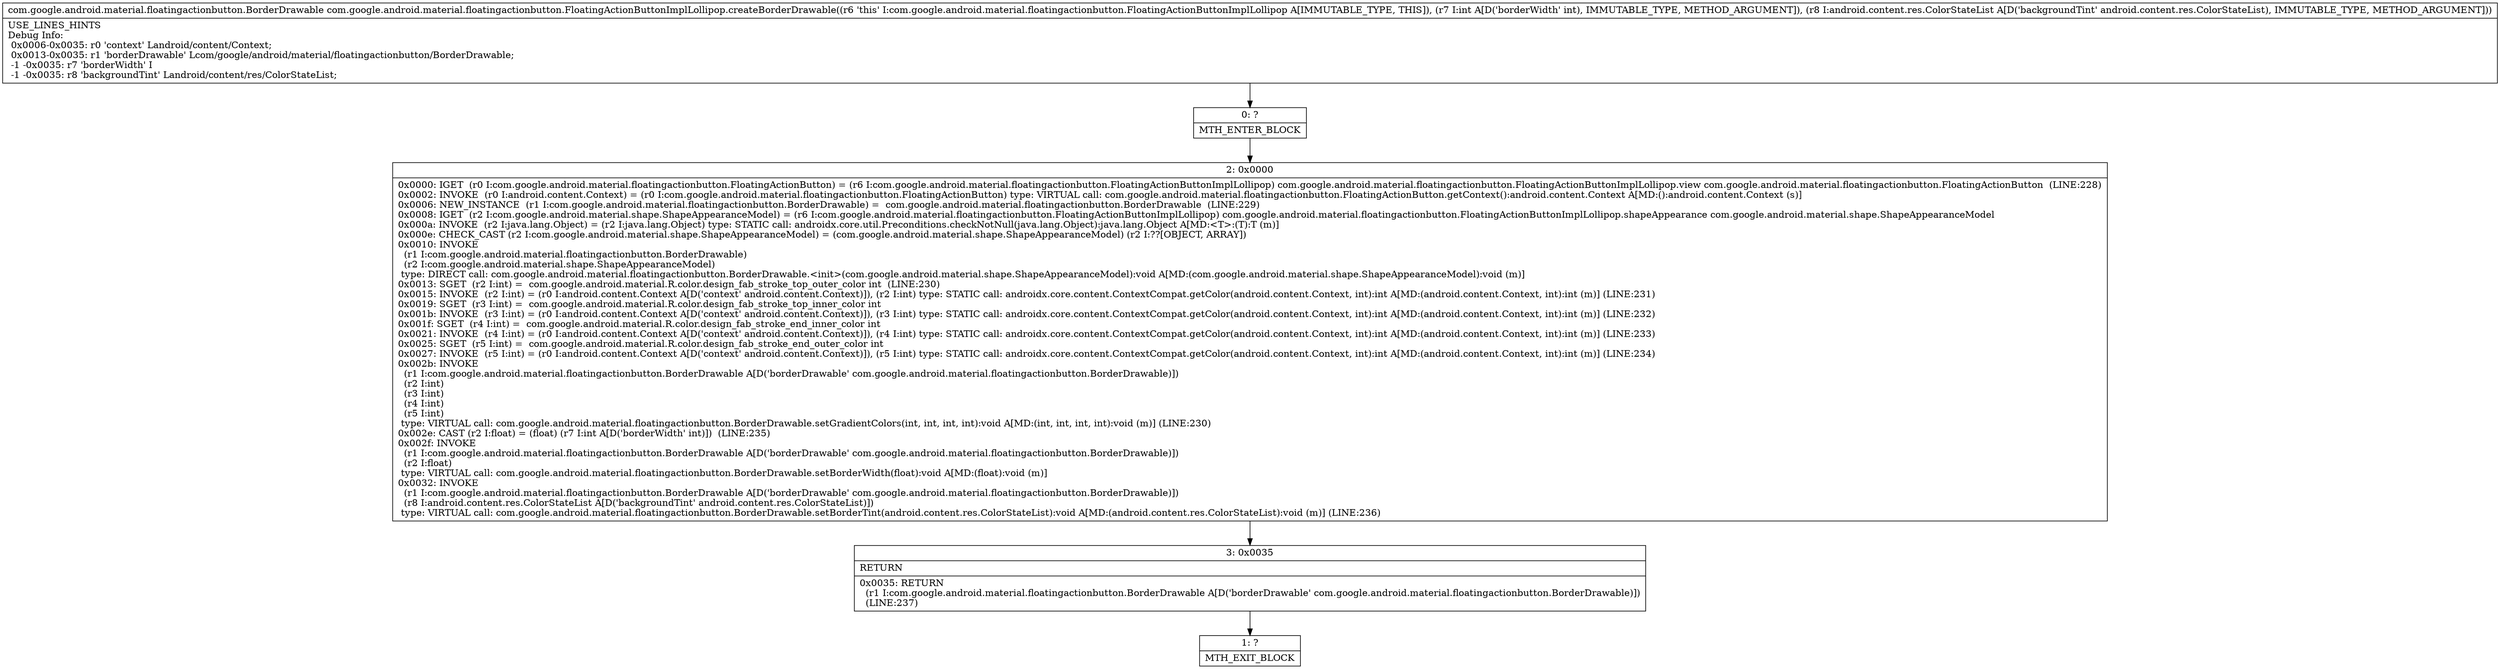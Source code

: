 digraph "CFG forcom.google.android.material.floatingactionbutton.FloatingActionButtonImplLollipop.createBorderDrawable(ILandroid\/content\/res\/ColorStateList;)Lcom\/google\/android\/material\/floatingactionbutton\/BorderDrawable;" {
Node_0 [shape=record,label="{0\:\ ?|MTH_ENTER_BLOCK\l}"];
Node_2 [shape=record,label="{2\:\ 0x0000|0x0000: IGET  (r0 I:com.google.android.material.floatingactionbutton.FloatingActionButton) = (r6 I:com.google.android.material.floatingactionbutton.FloatingActionButtonImplLollipop) com.google.android.material.floatingactionbutton.FloatingActionButtonImplLollipop.view com.google.android.material.floatingactionbutton.FloatingActionButton  (LINE:228)\l0x0002: INVOKE  (r0 I:android.content.Context) = (r0 I:com.google.android.material.floatingactionbutton.FloatingActionButton) type: VIRTUAL call: com.google.android.material.floatingactionbutton.FloatingActionButton.getContext():android.content.Context A[MD:():android.content.Context (s)]\l0x0006: NEW_INSTANCE  (r1 I:com.google.android.material.floatingactionbutton.BorderDrawable) =  com.google.android.material.floatingactionbutton.BorderDrawable  (LINE:229)\l0x0008: IGET  (r2 I:com.google.android.material.shape.ShapeAppearanceModel) = (r6 I:com.google.android.material.floatingactionbutton.FloatingActionButtonImplLollipop) com.google.android.material.floatingactionbutton.FloatingActionButtonImplLollipop.shapeAppearance com.google.android.material.shape.ShapeAppearanceModel \l0x000a: INVOKE  (r2 I:java.lang.Object) = (r2 I:java.lang.Object) type: STATIC call: androidx.core.util.Preconditions.checkNotNull(java.lang.Object):java.lang.Object A[MD:\<T\>:(T):T (m)]\l0x000e: CHECK_CAST (r2 I:com.google.android.material.shape.ShapeAppearanceModel) = (com.google.android.material.shape.ShapeAppearanceModel) (r2 I:??[OBJECT, ARRAY]) \l0x0010: INVOKE  \l  (r1 I:com.google.android.material.floatingactionbutton.BorderDrawable)\l  (r2 I:com.google.android.material.shape.ShapeAppearanceModel)\l type: DIRECT call: com.google.android.material.floatingactionbutton.BorderDrawable.\<init\>(com.google.android.material.shape.ShapeAppearanceModel):void A[MD:(com.google.android.material.shape.ShapeAppearanceModel):void (m)]\l0x0013: SGET  (r2 I:int) =  com.google.android.material.R.color.design_fab_stroke_top_outer_color int  (LINE:230)\l0x0015: INVOKE  (r2 I:int) = (r0 I:android.content.Context A[D('context' android.content.Context)]), (r2 I:int) type: STATIC call: androidx.core.content.ContextCompat.getColor(android.content.Context, int):int A[MD:(android.content.Context, int):int (m)] (LINE:231)\l0x0019: SGET  (r3 I:int) =  com.google.android.material.R.color.design_fab_stroke_top_inner_color int \l0x001b: INVOKE  (r3 I:int) = (r0 I:android.content.Context A[D('context' android.content.Context)]), (r3 I:int) type: STATIC call: androidx.core.content.ContextCompat.getColor(android.content.Context, int):int A[MD:(android.content.Context, int):int (m)] (LINE:232)\l0x001f: SGET  (r4 I:int) =  com.google.android.material.R.color.design_fab_stroke_end_inner_color int \l0x0021: INVOKE  (r4 I:int) = (r0 I:android.content.Context A[D('context' android.content.Context)]), (r4 I:int) type: STATIC call: androidx.core.content.ContextCompat.getColor(android.content.Context, int):int A[MD:(android.content.Context, int):int (m)] (LINE:233)\l0x0025: SGET  (r5 I:int) =  com.google.android.material.R.color.design_fab_stroke_end_outer_color int \l0x0027: INVOKE  (r5 I:int) = (r0 I:android.content.Context A[D('context' android.content.Context)]), (r5 I:int) type: STATIC call: androidx.core.content.ContextCompat.getColor(android.content.Context, int):int A[MD:(android.content.Context, int):int (m)] (LINE:234)\l0x002b: INVOKE  \l  (r1 I:com.google.android.material.floatingactionbutton.BorderDrawable A[D('borderDrawable' com.google.android.material.floatingactionbutton.BorderDrawable)])\l  (r2 I:int)\l  (r3 I:int)\l  (r4 I:int)\l  (r5 I:int)\l type: VIRTUAL call: com.google.android.material.floatingactionbutton.BorderDrawable.setGradientColors(int, int, int, int):void A[MD:(int, int, int, int):void (m)] (LINE:230)\l0x002e: CAST (r2 I:float) = (float) (r7 I:int A[D('borderWidth' int)])  (LINE:235)\l0x002f: INVOKE  \l  (r1 I:com.google.android.material.floatingactionbutton.BorderDrawable A[D('borderDrawable' com.google.android.material.floatingactionbutton.BorderDrawable)])\l  (r2 I:float)\l type: VIRTUAL call: com.google.android.material.floatingactionbutton.BorderDrawable.setBorderWidth(float):void A[MD:(float):void (m)]\l0x0032: INVOKE  \l  (r1 I:com.google.android.material.floatingactionbutton.BorderDrawable A[D('borderDrawable' com.google.android.material.floatingactionbutton.BorderDrawable)])\l  (r8 I:android.content.res.ColorStateList A[D('backgroundTint' android.content.res.ColorStateList)])\l type: VIRTUAL call: com.google.android.material.floatingactionbutton.BorderDrawable.setBorderTint(android.content.res.ColorStateList):void A[MD:(android.content.res.ColorStateList):void (m)] (LINE:236)\l}"];
Node_3 [shape=record,label="{3\:\ 0x0035|RETURN\l|0x0035: RETURN  \l  (r1 I:com.google.android.material.floatingactionbutton.BorderDrawable A[D('borderDrawable' com.google.android.material.floatingactionbutton.BorderDrawable)])\l  (LINE:237)\l}"];
Node_1 [shape=record,label="{1\:\ ?|MTH_EXIT_BLOCK\l}"];
MethodNode[shape=record,label="{com.google.android.material.floatingactionbutton.BorderDrawable com.google.android.material.floatingactionbutton.FloatingActionButtonImplLollipop.createBorderDrawable((r6 'this' I:com.google.android.material.floatingactionbutton.FloatingActionButtonImplLollipop A[IMMUTABLE_TYPE, THIS]), (r7 I:int A[D('borderWidth' int), IMMUTABLE_TYPE, METHOD_ARGUMENT]), (r8 I:android.content.res.ColorStateList A[D('backgroundTint' android.content.res.ColorStateList), IMMUTABLE_TYPE, METHOD_ARGUMENT]))  | USE_LINES_HINTS\lDebug Info:\l  0x0006\-0x0035: r0 'context' Landroid\/content\/Context;\l  0x0013\-0x0035: r1 'borderDrawable' Lcom\/google\/android\/material\/floatingactionbutton\/BorderDrawable;\l  \-1 \-0x0035: r7 'borderWidth' I\l  \-1 \-0x0035: r8 'backgroundTint' Landroid\/content\/res\/ColorStateList;\l}"];
MethodNode -> Node_0;Node_0 -> Node_2;
Node_2 -> Node_3;
Node_3 -> Node_1;
}

